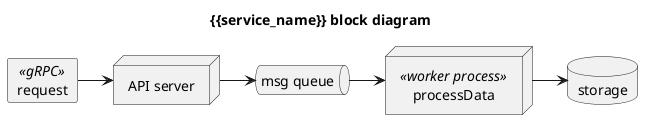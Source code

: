 ' This is a sample block diagram
@startuml {{service_name}} block diagram
title "{{service_name}} block diagram"
skinparam linetype ortho

card request <<gRPC>> as request
node "API server"  as server
queue "msg queue" as queue
node "processData" <<worker process>> as worker
database "storage" as database

request -> server
server -> queue
queue -> worker
worker -> database

@enduml